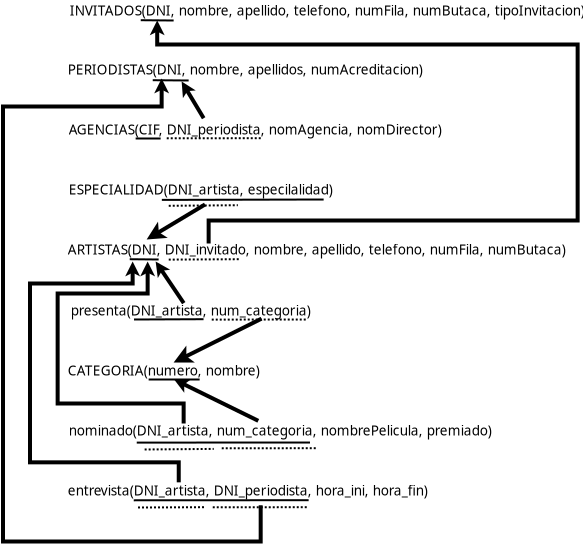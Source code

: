<?xml version="1.0" encoding="UTF-8"?>
<dia:diagram xmlns:dia="http://www.lysator.liu.se/~alla/dia/">
  <dia:layer name="Fondo" visible="true" connectable="true" active="true">
    <dia:object type="Standard - Text" version="1" id="O0">
      <dia:attribute name="obj_pos">
        <dia:point val="24.15,23"/>
      </dia:attribute>
      <dia:attribute name="obj_bb">
        <dia:rectangle val="24.15,22.276;33.638,23.198"/>
      </dia:attribute>
      <dia:attribute name="text">
        <dia:composite type="text">
          <dia:attribute name="string">
            <dia:string>#CATEGORIA(numero, nombre)#</dia:string>
          </dia:attribute>
          <dia:attribute name="font">
            <dia:font family="sans" style="0" name="Helvetica"/>
          </dia:attribute>
          <dia:attribute name="height">
            <dia:real val="0.847"/>
          </dia:attribute>
          <dia:attribute name="pos">
            <dia:point val="24.15,23"/>
          </dia:attribute>
          <dia:attribute name="color">
            <dia:color val="#000000ff"/>
          </dia:attribute>
          <dia:attribute name="alignment">
            <dia:enum val="0"/>
          </dia:attribute>
        </dia:composite>
      </dia:attribute>
      <dia:attribute name="valign">
        <dia:enum val="3"/>
      </dia:attribute>
    </dia:object>
    <dia:object type="Standard - Text" version="1" id="O1">
      <dia:attribute name="obj_pos">
        <dia:point val="27.1,7.5"/>
      </dia:attribute>
      <dia:attribute name="obj_bb">
        <dia:rectangle val="27.1,6.816;27.1,7.688"/>
      </dia:attribute>
      <dia:attribute name="text">
        <dia:composite type="text">
          <dia:attribute name="string">
            <dia:string>##</dia:string>
          </dia:attribute>
          <dia:attribute name="font">
            <dia:font family="sans" style="80" name="Helvetica-Bold"/>
          </dia:attribute>
          <dia:attribute name="height">
            <dia:real val="0.8"/>
          </dia:attribute>
          <dia:attribute name="pos">
            <dia:point val="27.1,7.5"/>
          </dia:attribute>
          <dia:attribute name="color">
            <dia:color val="#000000ff"/>
          </dia:attribute>
          <dia:attribute name="alignment">
            <dia:enum val="0"/>
          </dia:attribute>
        </dia:composite>
      </dia:attribute>
      <dia:attribute name="valign">
        <dia:enum val="3"/>
      </dia:attribute>
    </dia:object>
    <dia:object type="Standard - Text" version="1" id="O2">
      <dia:attribute name="obj_pos">
        <dia:point val="24.15,7.95"/>
      </dia:attribute>
      <dia:attribute name="obj_bb">
        <dia:rectangle val="24.15,7.226;41.87,8.148"/>
      </dia:attribute>
      <dia:attribute name="text">
        <dia:composite type="text">
          <dia:attribute name="string">
            <dia:string>#PERIODISTAS(DNI, nombre, apellidos, numAcreditacion)#</dia:string>
          </dia:attribute>
          <dia:attribute name="font">
            <dia:font family="sans" style="0" name="Helvetica"/>
          </dia:attribute>
          <dia:attribute name="height">
            <dia:real val="0.847"/>
          </dia:attribute>
          <dia:attribute name="pos">
            <dia:point val="24.15,7.95"/>
          </dia:attribute>
          <dia:attribute name="color">
            <dia:color val="#000000ff"/>
          </dia:attribute>
          <dia:attribute name="alignment">
            <dia:enum val="0"/>
          </dia:attribute>
        </dia:composite>
      </dia:attribute>
      <dia:attribute name="valign">
        <dia:enum val="3"/>
      </dia:attribute>
    </dia:object>
    <dia:object type="Standard - Text" version="1" id="O3">
      <dia:attribute name="obj_pos">
        <dia:point val="24.2,13.95"/>
      </dia:attribute>
      <dia:attribute name="obj_bb">
        <dia:rectangle val="24.2,13.226;37.28,14.149"/>
      </dia:attribute>
      <dia:attribute name="text">
        <dia:composite type="text">
          <dia:attribute name="string">
            <dia:string>#ESPECIALIDAD(DNI_artista, especilalidad)#</dia:string>
          </dia:attribute>
          <dia:attribute name="font">
            <dia:font family="sans" style="0" name="Helvetica"/>
          </dia:attribute>
          <dia:attribute name="height">
            <dia:real val="0.847"/>
          </dia:attribute>
          <dia:attribute name="pos">
            <dia:point val="24.2,13.95"/>
          </dia:attribute>
          <dia:attribute name="color">
            <dia:color val="#000000ff"/>
          </dia:attribute>
          <dia:attribute name="alignment">
            <dia:enum val="0"/>
          </dia:attribute>
        </dia:composite>
      </dia:attribute>
      <dia:attribute name="valign">
        <dia:enum val="3"/>
      </dia:attribute>
    </dia:object>
    <dia:object type="Standard - Text" version="1" id="O4">
      <dia:attribute name="obj_pos">
        <dia:point val="24.25,5"/>
      </dia:attribute>
      <dia:attribute name="obj_bb">
        <dia:rectangle val="24.25,4.276;49.867,5.198"/>
      </dia:attribute>
      <dia:attribute name="text">
        <dia:composite type="text">
          <dia:attribute name="string">
            <dia:string>#INVITADOS(DNI, nombre, apellido, telefono, numFila, numButaca, tipoInvitacion)#</dia:string>
          </dia:attribute>
          <dia:attribute name="font">
            <dia:font family="sans" style="0" name="Helvetica"/>
          </dia:attribute>
          <dia:attribute name="height">
            <dia:real val="0.847"/>
          </dia:attribute>
          <dia:attribute name="pos">
            <dia:point val="24.25,5"/>
          </dia:attribute>
          <dia:attribute name="color">
            <dia:color val="#000000ff"/>
          </dia:attribute>
          <dia:attribute name="alignment">
            <dia:enum val="0"/>
          </dia:attribute>
        </dia:composite>
      </dia:attribute>
      <dia:attribute name="valign">
        <dia:enum val="3"/>
      </dia:attribute>
    </dia:object>
    <dia:object type="Standard - Text" version="1" id="O5">
      <dia:attribute name="obj_pos">
        <dia:point val="24.15,16.95"/>
      </dia:attribute>
      <dia:attribute name="obj_bb">
        <dia:rectangle val="24.15,16.226;48.932,17.148"/>
      </dia:attribute>
      <dia:attribute name="text">
        <dia:composite type="text">
          <dia:attribute name="string">
            <dia:string>#ARTISTAS(DNI, DNI_invitado, nombre, apellido, telefono, numFila, numButaca)#</dia:string>
          </dia:attribute>
          <dia:attribute name="font">
            <dia:font family="sans" style="0" name="Helvetica"/>
          </dia:attribute>
          <dia:attribute name="height">
            <dia:real val="0.847"/>
          </dia:attribute>
          <dia:attribute name="pos">
            <dia:point val="24.15,16.95"/>
          </dia:attribute>
          <dia:attribute name="color">
            <dia:color val="#000000ff"/>
          </dia:attribute>
          <dia:attribute name="alignment">
            <dia:enum val="0"/>
          </dia:attribute>
        </dia:composite>
      </dia:attribute>
      <dia:attribute name="valign">
        <dia:enum val="3"/>
      </dia:attribute>
    </dia:object>
    <dia:object type="Standard - Line" version="0" id="O6">
      <dia:attribute name="obj_pos">
        <dia:point val="28.2,23.2"/>
      </dia:attribute>
      <dia:attribute name="obj_bb">
        <dia:rectangle val="28.15,23.15;30.8,23.25"/>
      </dia:attribute>
      <dia:attribute name="conn_endpoints">
        <dia:point val="28.2,23.2"/>
        <dia:point val="30.75,23.2"/>
      </dia:attribute>
      <dia:attribute name="numcp">
        <dia:int val="1"/>
      </dia:attribute>
    </dia:object>
    <dia:object type="Standard - Line" version="0" id="O7">
      <dia:attribute name="obj_pos">
        <dia:point val="28.405,8.235"/>
      </dia:attribute>
      <dia:attribute name="obj_bb">
        <dia:rectangle val="28.355,8.185;30.25,8.3"/>
      </dia:attribute>
      <dia:attribute name="conn_endpoints">
        <dia:point val="28.405,8.235"/>
        <dia:point val="30.2,8.25"/>
      </dia:attribute>
      <dia:attribute name="numcp">
        <dia:int val="1"/>
      </dia:attribute>
    </dia:object>
    <dia:object type="Standard - Line" version="0" id="O8">
      <dia:attribute name="obj_pos">
        <dia:point val="28.86,14.22"/>
      </dia:attribute>
      <dia:attribute name="obj_bb">
        <dia:rectangle val="28.81,14.15;37.0,14.27"/>
      </dia:attribute>
      <dia:attribute name="conn_endpoints">
        <dia:point val="28.86,14.22"/>
        <dia:point val="36.95,14.2"/>
      </dia:attribute>
      <dia:attribute name="numcp">
        <dia:int val="1"/>
      </dia:attribute>
    </dia:object>
    <dia:object type="Standard - Line" version="0" id="O9">
      <dia:attribute name="obj_pos">
        <dia:point val="27.805,5.235"/>
      </dia:attribute>
      <dia:attribute name="obj_bb">
        <dia:rectangle val="27.755,5.185;29.5,5.3"/>
      </dia:attribute>
      <dia:attribute name="conn_endpoints">
        <dia:point val="27.805,5.235"/>
        <dia:point val="29.45,5.25"/>
      </dia:attribute>
      <dia:attribute name="numcp">
        <dia:int val="1"/>
      </dia:attribute>
    </dia:object>
    <dia:object type="Standard - Line" version="0" id="O10">
      <dia:attribute name="obj_pos">
        <dia:point val="27.255,17.186"/>
      </dia:attribute>
      <dia:attribute name="obj_bb">
        <dia:rectangle val="27.205,17.135;28.75,17.25"/>
      </dia:attribute>
      <dia:attribute name="conn_endpoints">
        <dia:point val="27.255,17.186"/>
        <dia:point val="28.7,17.2"/>
      </dia:attribute>
      <dia:attribute name="numcp">
        <dia:int val="1"/>
      </dia:attribute>
    </dia:object>
    <dia:object type="Standard - Line" version="0" id="O11">
      <dia:attribute name="obj_pos">
        <dia:point val="29.205,17.205"/>
      </dia:attribute>
      <dia:attribute name="obj_bb">
        <dia:rectangle val="29.155,17.135;32.846,17.256"/>
      </dia:attribute>
      <dia:attribute name="conn_endpoints">
        <dia:point val="29.205,17.205"/>
        <dia:point val="32.795,17.185"/>
      </dia:attribute>
      <dia:attribute name="numcp">
        <dia:int val="1"/>
      </dia:attribute>
      <dia:attribute name="line_style">
        <dia:enum val="4"/>
      </dia:attribute>
    </dia:object>
    <dia:object type="Standard - Text" version="1" id="O12">
      <dia:attribute name="obj_pos">
        <dia:point val="24.3,20"/>
      </dia:attribute>
      <dia:attribute name="obj_bb">
        <dia:rectangle val="24.3,19.276;36.21,20.198"/>
      </dia:attribute>
      <dia:attribute name="text">
        <dia:composite type="text">
          <dia:attribute name="string">
            <dia:string>#presenta(DNI_artista, num_categoria)#</dia:string>
          </dia:attribute>
          <dia:attribute name="font">
            <dia:font family="sans" style="0" name="Helvetica"/>
          </dia:attribute>
          <dia:attribute name="height">
            <dia:real val="0.847"/>
          </dia:attribute>
          <dia:attribute name="pos">
            <dia:point val="24.3,20"/>
          </dia:attribute>
          <dia:attribute name="color">
            <dia:color val="#000000ff"/>
          </dia:attribute>
          <dia:attribute name="alignment">
            <dia:enum val="0"/>
          </dia:attribute>
        </dia:composite>
      </dia:attribute>
      <dia:attribute name="valign">
        <dia:enum val="3"/>
      </dia:attribute>
    </dia:object>
    <dia:object type="Standard - Line" version="0" id="O13">
      <dia:attribute name="obj_pos">
        <dia:point val="27.468,20.2"/>
      </dia:attribute>
      <dia:attribute name="obj_bb">
        <dia:rectangle val="27.417,20.135;30.995,20.25"/>
      </dia:attribute>
      <dia:attribute name="conn_endpoints">
        <dia:point val="27.468,20.2"/>
        <dia:point val="30.945,20.185"/>
      </dia:attribute>
      <dia:attribute name="numcp">
        <dia:int val="1"/>
      </dia:attribute>
    </dia:object>
    <dia:object type="Standard - Line" version="0" id="O14">
      <dia:attribute name="obj_pos">
        <dia:point val="31.355,20.205"/>
      </dia:attribute>
      <dia:attribute name="obj_bb">
        <dia:rectangle val="31.305,20.15;36.2,20.255"/>
      </dia:attribute>
      <dia:attribute name="conn_endpoints">
        <dia:point val="31.355,20.205"/>
        <dia:point val="36.15,20.2"/>
      </dia:attribute>
      <dia:attribute name="numcp">
        <dia:int val="1"/>
      </dia:attribute>
      <dia:attribute name="line_style">
        <dia:enum val="4"/>
      </dia:attribute>
    </dia:object>
    <dia:object type="Standard - Text" version="1" id="O15">
      <dia:attribute name="obj_pos">
        <dia:point val="24.2,26"/>
      </dia:attribute>
      <dia:attribute name="obj_bb">
        <dia:rectangle val="24.2,25.276;45.315,26.198"/>
      </dia:attribute>
      <dia:attribute name="text">
        <dia:composite type="text">
          <dia:attribute name="string">
            <dia:string>#nominado(DNI_artista, num_categoria, nombrePelicula, premiado)#</dia:string>
          </dia:attribute>
          <dia:attribute name="font">
            <dia:font family="sans" style="0" name="Helvetica"/>
          </dia:attribute>
          <dia:attribute name="height">
            <dia:real val="0.847"/>
          </dia:attribute>
          <dia:attribute name="pos">
            <dia:point val="24.2,26"/>
          </dia:attribute>
          <dia:attribute name="color">
            <dia:color val="#000000ff"/>
          </dia:attribute>
          <dia:attribute name="alignment">
            <dia:enum val="0"/>
          </dia:attribute>
        </dia:composite>
      </dia:attribute>
      <dia:attribute name="valign">
        <dia:enum val="3"/>
      </dia:attribute>
    </dia:object>
    <dia:object type="Standard - Line" version="0" id="O16">
      <dia:attribute name="obj_pos">
        <dia:point val="27.605,26.355"/>
      </dia:attribute>
      <dia:attribute name="obj_bb">
        <dia:rectangle val="27.555,26.3;36.318,26.405"/>
      </dia:attribute>
      <dia:attribute name="conn_endpoints">
        <dia:point val="27.605,26.355"/>
        <dia:point val="36.268,26.35"/>
      </dia:attribute>
      <dia:attribute name="numcp">
        <dia:int val="1"/>
      </dia:attribute>
    </dia:object>
    <dia:object type="Standard - Line" version="0" id="O17">
      <dia:attribute name="obj_pos">
        <dia:point val="31.855,26.64"/>
      </dia:attribute>
      <dia:attribute name="obj_bb">
        <dia:rectangle val="31.805,26.585;36.7,26.69"/>
      </dia:attribute>
      <dia:attribute name="conn_endpoints">
        <dia:point val="31.855,26.64"/>
        <dia:point val="36.65,26.635"/>
      </dia:attribute>
      <dia:attribute name="numcp">
        <dia:int val="1"/>
      </dia:attribute>
      <dia:attribute name="line_style">
        <dia:enum val="4"/>
      </dia:attribute>
    </dia:object>
    <dia:object type="Standard - Line" version="0" id="O18">
      <dia:attribute name="obj_pos">
        <dia:point val="28,26.7"/>
      </dia:attribute>
      <dia:attribute name="obj_bb">
        <dia:rectangle val="27.95,26.62;31.505,26.75"/>
      </dia:attribute>
      <dia:attribute name="conn_endpoints">
        <dia:point val="28,26.7"/>
        <dia:point val="31.455,26.67"/>
      </dia:attribute>
      <dia:attribute name="numcp">
        <dia:int val="1"/>
      </dia:attribute>
      <dia:attribute name="line_style">
        <dia:enum val="4"/>
      </dia:attribute>
    </dia:object>
    <dia:object type="Standard - Text" version="1" id="O19">
      <dia:attribute name="obj_pos">
        <dia:point val="24.15,29"/>
      </dia:attribute>
      <dia:attribute name="obj_bb">
        <dia:rectangle val="24.15,28.276;42.23,29.198"/>
      </dia:attribute>
      <dia:attribute name="text">
        <dia:composite type="text">
          <dia:attribute name="string">
            <dia:string>#entrevista(DNI_artista, DNI_periodista, hora_ini, hora_fin)#</dia:string>
          </dia:attribute>
          <dia:attribute name="font">
            <dia:font family="sans" style="0" name="Helvetica"/>
          </dia:attribute>
          <dia:attribute name="height">
            <dia:real val="0.847"/>
          </dia:attribute>
          <dia:attribute name="pos">
            <dia:point val="24.15,29"/>
          </dia:attribute>
          <dia:attribute name="color">
            <dia:color val="#000000ff"/>
          </dia:attribute>
          <dia:attribute name="alignment">
            <dia:enum val="0"/>
          </dia:attribute>
        </dia:composite>
      </dia:attribute>
      <dia:attribute name="valign">
        <dia:enum val="3"/>
      </dia:attribute>
    </dia:object>
    <dia:object type="Standard - Line" version="0" id="O20">
      <dia:attribute name="obj_pos">
        <dia:point val="27.455,29.24"/>
      </dia:attribute>
      <dia:attribute name="obj_bb">
        <dia:rectangle val="27.405,29.185;36.25,29.29"/>
      </dia:attribute>
      <dia:attribute name="conn_endpoints">
        <dia:point val="27.455,29.24"/>
        <dia:point val="36.2,29.235"/>
      </dia:attribute>
      <dia:attribute name="numcp">
        <dia:int val="1"/>
      </dia:attribute>
    </dia:object>
    <dia:object type="Standard - Line" version="0" id="O21">
      <dia:attribute name="obj_pos">
        <dia:point val="27.668,29.6"/>
      </dia:attribute>
      <dia:attribute name="obj_bb">
        <dia:rectangle val="27.617,29.535;31.11,29.65"/>
      </dia:attribute>
      <dia:attribute name="conn_endpoints">
        <dia:point val="27.668,29.6"/>
        <dia:point val="31.06,29.585"/>
      </dia:attribute>
      <dia:attribute name="numcp">
        <dia:int val="1"/>
      </dia:attribute>
      <dia:attribute name="line_style">
        <dia:enum val="4"/>
      </dia:attribute>
    </dia:object>
    <dia:object type="Standard - Line" version="0" id="O22">
      <dia:attribute name="obj_pos">
        <dia:point val="31.405,29.59"/>
      </dia:attribute>
      <dia:attribute name="obj_bb">
        <dia:rectangle val="31.355,29.535;36.25,29.64"/>
      </dia:attribute>
      <dia:attribute name="conn_endpoints">
        <dia:point val="31.405,29.59"/>
        <dia:point val="36.2,29.585"/>
      </dia:attribute>
      <dia:attribute name="numcp">
        <dia:int val="1"/>
      </dia:attribute>
      <dia:attribute name="line_style">
        <dia:enum val="4"/>
      </dia:attribute>
    </dia:object>
    <dia:object type="Standard - Text" version="1" id="O23">
      <dia:attribute name="obj_pos">
        <dia:point val="24.2,10.95"/>
      </dia:attribute>
      <dia:attribute name="obj_bb">
        <dia:rectangle val="24.2,10.226;42.688,11.149"/>
      </dia:attribute>
      <dia:attribute name="text">
        <dia:composite type="text">
          <dia:attribute name="string">
            <dia:string>#AGENCIAS(CIF, DNI_periodista, nomAgencia, nomDirector)#</dia:string>
          </dia:attribute>
          <dia:attribute name="font">
            <dia:font family="sans" style="0" name="Helvetica"/>
          </dia:attribute>
          <dia:attribute name="height">
            <dia:real val="0.847"/>
          </dia:attribute>
          <dia:attribute name="pos">
            <dia:point val="24.2,10.95"/>
          </dia:attribute>
          <dia:attribute name="color">
            <dia:color val="#000000ff"/>
          </dia:attribute>
          <dia:attribute name="alignment">
            <dia:enum val="0"/>
          </dia:attribute>
        </dia:composite>
      </dia:attribute>
      <dia:attribute name="valign">
        <dia:enum val="3"/>
      </dia:attribute>
    </dia:object>
    <dia:object type="Standard - Line" version="0" id="O24">
      <dia:attribute name="obj_pos">
        <dia:point val="27.55,11.15"/>
      </dia:attribute>
      <dia:attribute name="obj_bb">
        <dia:rectangle val="27.5,11.1;28.85,11.2"/>
      </dia:attribute>
      <dia:attribute name="conn_endpoints">
        <dia:point val="27.55,11.15"/>
        <dia:point val="28.8,11.15"/>
      </dia:attribute>
      <dia:attribute name="numcp">
        <dia:int val="1"/>
      </dia:attribute>
    </dia:object>
    <dia:object type="Standard - Line" version="0" id="O25">
      <dia:attribute name="obj_pos">
        <dia:point val="29.105,11.14"/>
      </dia:attribute>
      <dia:attribute name="obj_bb">
        <dia:rectangle val="29.055,11.085;33.95,11.19"/>
      </dia:attribute>
      <dia:attribute name="conn_endpoints">
        <dia:point val="29.105,11.14"/>
        <dia:point val="33.9,11.135"/>
      </dia:attribute>
      <dia:attribute name="numcp">
        <dia:int val="1"/>
      </dia:attribute>
      <dia:attribute name="line_style">
        <dia:enum val="4"/>
      </dia:attribute>
    </dia:object>
    <dia:object type="Standard - Line" version="0" id="O26">
      <dia:attribute name="obj_pos">
        <dia:point val="29.205,14.515"/>
      </dia:attribute>
      <dia:attribute name="obj_bb">
        <dia:rectangle val="29.155,14.435;32.711,14.566"/>
      </dia:attribute>
      <dia:attribute name="conn_endpoints">
        <dia:point val="29.205,14.515"/>
        <dia:point val="32.66,14.486"/>
      </dia:attribute>
      <dia:attribute name="numcp">
        <dia:int val="1"/>
      </dia:attribute>
      <dia:attribute name="line_style">
        <dia:enum val="4"/>
      </dia:attribute>
    </dia:object>
    <dia:object type="Standard - ZigZagLine" version="1" id="O27">
      <dia:attribute name="obj_pos">
        <dia:point val="29.95,25.3"/>
      </dia:attribute>
      <dia:attribute name="obj_bb">
        <dia:rectangle val="23.55,17.2;30.05,25.4"/>
      </dia:attribute>
      <dia:attribute name="orth_points">
        <dia:point val="29.95,25.3"/>
        <dia:point val="29.95,24.4"/>
        <dia:point val="23.65,24.4"/>
        <dia:point val="23.65,18.9"/>
        <dia:point val="28.15,18.9"/>
        <dia:point val="28.15,17.3"/>
      </dia:attribute>
      <dia:attribute name="orth_orient">
        <dia:enum val="1"/>
        <dia:enum val="0"/>
        <dia:enum val="1"/>
        <dia:enum val="0"/>
        <dia:enum val="1"/>
      </dia:attribute>
      <dia:attribute name="autorouting">
        <dia:boolean val="false"/>
      </dia:attribute>
      <dia:attribute name="line_width">
        <dia:real val="0.2"/>
      </dia:attribute>
      <dia:attribute name="line_caps">
        <dia:enum val="2"/>
      </dia:attribute>
      <dia:attribute name="end_arrow">
        <dia:enum val="22"/>
      </dia:attribute>
      <dia:attribute name="end_arrow_length">
        <dia:real val="0.3"/>
      </dia:attribute>
      <dia:attribute name="end_arrow_width">
        <dia:real val="0.3"/>
      </dia:attribute>
    </dia:object>
    <dia:object type="Standard - Line" version="0" id="O28">
      <dia:attribute name="obj_pos">
        <dia:point val="30.933,14.5"/>
      </dia:attribute>
      <dia:attribute name="obj_bb">
        <dia:rectangle val="27.963,14.363;31.07,16.337"/>
      </dia:attribute>
      <dia:attribute name="conn_endpoints">
        <dia:point val="30.933,14.5"/>
        <dia:point val="28.1,16.2"/>
      </dia:attribute>
      <dia:attribute name="numcp">
        <dia:int val="1"/>
      </dia:attribute>
      <dia:attribute name="line_width">
        <dia:real val="0.2"/>
      </dia:attribute>
      <dia:attribute name="line_caps">
        <dia:enum val="2"/>
      </dia:attribute>
      <dia:attribute name="end_arrow">
        <dia:enum val="22"/>
      </dia:attribute>
      <dia:attribute name="end_arrow_length">
        <dia:real val="0.5"/>
      </dia:attribute>
      <dia:attribute name="end_arrow_width">
        <dia:real val="0.5"/>
      </dia:attribute>
      <dia:connections>
        <dia:connection handle="0" to="O26" connection="0"/>
      </dia:connections>
    </dia:object>
    <dia:object type="Standard - Line" version="0" id="O29">
      <dia:attribute name="obj_pos">
        <dia:point val="29.9,19.3"/>
      </dia:attribute>
      <dia:attribute name="obj_bb">
        <dia:rectangle val="28.411,17.161;30.039,19.439"/>
      </dia:attribute>
      <dia:attribute name="conn_endpoints">
        <dia:point val="29.9,19.3"/>
        <dia:point val="28.55,17.3"/>
      </dia:attribute>
      <dia:attribute name="numcp">
        <dia:int val="1"/>
      </dia:attribute>
      <dia:attribute name="line_width">
        <dia:real val="0.2"/>
      </dia:attribute>
      <dia:attribute name="line_caps">
        <dia:enum val="2"/>
      </dia:attribute>
      <dia:attribute name="end_arrow">
        <dia:enum val="22"/>
      </dia:attribute>
      <dia:attribute name="end_arrow_length">
        <dia:real val="0.3"/>
      </dia:attribute>
      <dia:attribute name="end_arrow_width">
        <dia:real val="0.3"/>
      </dia:attribute>
    </dia:object>
    <dia:object type="Standard - ZigZagLine" version="1" id="O30">
      <dia:attribute name="obj_pos">
        <dia:point val="29.705,28.242"/>
      </dia:attribute>
      <dia:attribute name="obj_bb">
        <dia:rectangle val="22.168,17.2;29.805,28.342"/>
      </dia:attribute>
      <dia:attribute name="orth_points">
        <dia:point val="29.705,28.242"/>
        <dia:point val="29.705,27.342"/>
        <dia:point val="22.268,27.342"/>
        <dia:point val="22.268,18.4"/>
        <dia:point val="27.4,18.4"/>
        <dia:point val="27.4,17.3"/>
      </dia:attribute>
      <dia:attribute name="orth_orient">
        <dia:enum val="1"/>
        <dia:enum val="0"/>
        <dia:enum val="1"/>
        <dia:enum val="0"/>
        <dia:enum val="1"/>
      </dia:attribute>
      <dia:attribute name="autorouting">
        <dia:boolean val="false"/>
      </dia:attribute>
      <dia:attribute name="line_width">
        <dia:real val="0.2"/>
      </dia:attribute>
      <dia:attribute name="line_caps">
        <dia:enum val="2"/>
      </dia:attribute>
      <dia:attribute name="end_arrow">
        <dia:enum val="22"/>
      </dia:attribute>
      <dia:attribute name="end_arrow_length">
        <dia:real val="0.3"/>
      </dia:attribute>
      <dia:attribute name="end_arrow_width">
        <dia:real val="0.3"/>
      </dia:attribute>
    </dia:object>
    <dia:object type="Standard - Line" version="0" id="O31">
      <dia:attribute name="obj_pos">
        <dia:point val="30.9,10.05"/>
      </dia:attribute>
      <dia:attribute name="obj_bb">
        <dia:rectangle val="29.713,8.163;31.037,10.187"/>
      </dia:attribute>
      <dia:attribute name="conn_endpoints">
        <dia:point val="30.9,10.05"/>
        <dia:point val="29.85,8.3"/>
      </dia:attribute>
      <dia:attribute name="numcp">
        <dia:int val="1"/>
      </dia:attribute>
      <dia:attribute name="line_width">
        <dia:real val="0.2"/>
      </dia:attribute>
      <dia:attribute name="line_caps">
        <dia:enum val="2"/>
      </dia:attribute>
      <dia:attribute name="end_arrow">
        <dia:enum val="22"/>
      </dia:attribute>
      <dia:attribute name="end_arrow_length">
        <dia:real val="0.3"/>
      </dia:attribute>
      <dia:attribute name="end_arrow_width">
        <dia:real val="0.3"/>
      </dia:attribute>
    </dia:object>
    <dia:object type="Standard - ZigZagLine" version="1" id="O32">
      <dia:attribute name="obj_pos">
        <dia:point val="33.802,29.588"/>
      </dia:attribute>
      <dia:attribute name="obj_bb">
        <dia:rectangle val="20.818,8.05;33.902,31.4"/>
      </dia:attribute>
      <dia:attribute name="orth_points">
        <dia:point val="33.802,29.588"/>
        <dia:point val="33.802,31.3"/>
        <dia:point val="20.918,31.3"/>
        <dia:point val="20.918,9.55"/>
        <dia:point val="28.85,9.55"/>
        <dia:point val="28.85,8.15"/>
      </dia:attribute>
      <dia:attribute name="orth_orient">
        <dia:enum val="1"/>
        <dia:enum val="0"/>
        <dia:enum val="1"/>
        <dia:enum val="0"/>
        <dia:enum val="1"/>
      </dia:attribute>
      <dia:attribute name="autorouting">
        <dia:boolean val="false"/>
      </dia:attribute>
      <dia:attribute name="line_width">
        <dia:real val="0.2"/>
      </dia:attribute>
      <dia:attribute name="line_caps">
        <dia:enum val="2"/>
      </dia:attribute>
      <dia:attribute name="end_arrow">
        <dia:enum val="22"/>
      </dia:attribute>
      <dia:attribute name="end_arrow_length">
        <dia:real val="0.3"/>
      </dia:attribute>
      <dia:attribute name="end_arrow_width">
        <dia:real val="0.3"/>
      </dia:attribute>
      <dia:connections>
        <dia:connection handle="0" to="O22" connection="0"/>
      </dia:connections>
    </dia:object>
    <dia:object type="Standard - Line" version="0" id="O33">
      <dia:attribute name="obj_pos">
        <dia:point val="33.592,25.222"/>
      </dia:attribute>
      <dia:attribute name="obj_bb">
        <dia:rectangle val="29.341,23.066;33.726,25.356"/>
      </dia:attribute>
      <dia:attribute name="conn_endpoints">
        <dia:point val="33.592,25.222"/>
        <dia:point val="29.475,23.2"/>
      </dia:attribute>
      <dia:attribute name="numcp">
        <dia:int val="1"/>
      </dia:attribute>
      <dia:attribute name="line_width">
        <dia:real val="0.2"/>
      </dia:attribute>
      <dia:attribute name="line_caps">
        <dia:enum val="2"/>
      </dia:attribute>
      <dia:attribute name="end_arrow">
        <dia:enum val="22"/>
      </dia:attribute>
      <dia:attribute name="end_arrow_length">
        <dia:real val="0.3"/>
      </dia:attribute>
      <dia:attribute name="end_arrow_width">
        <dia:real val="0.3"/>
      </dia:attribute>
      <dia:connections>
        <dia:connection handle="1" to="O6" connection="0"/>
      </dia:connections>
    </dia:object>
    <dia:object type="Standard - Line" version="0" id="O34">
      <dia:attribute name="obj_pos">
        <dia:point val="33.753,20.203"/>
      </dia:attribute>
      <dia:attribute name="obj_bb">
        <dia:rectangle val="29.316,20.069;33.887,22.484"/>
      </dia:attribute>
      <dia:attribute name="conn_endpoints">
        <dia:point val="33.753,20.203"/>
        <dia:point val="29.45,22.35"/>
      </dia:attribute>
      <dia:attribute name="numcp">
        <dia:int val="1"/>
      </dia:attribute>
      <dia:attribute name="line_width">
        <dia:real val="0.2"/>
      </dia:attribute>
      <dia:attribute name="line_caps">
        <dia:enum val="2"/>
      </dia:attribute>
      <dia:attribute name="end_arrow">
        <dia:enum val="22"/>
      </dia:attribute>
      <dia:attribute name="end_arrow_length">
        <dia:real val="0.5"/>
      </dia:attribute>
      <dia:attribute name="end_arrow_width">
        <dia:real val="0.5"/>
      </dia:attribute>
      <dia:connections>
        <dia:connection handle="0" to="O14" connection="0"/>
      </dia:connections>
    </dia:object>
    <dia:object type="Standard - ZigZagLine" version="1" id="O35">
      <dia:attribute name="obj_pos">
        <dia:point val="31.2,16.3"/>
      </dia:attribute>
      <dia:attribute name="obj_bb">
        <dia:rectangle val="28.254,5.143;49.75,16.4"/>
      </dia:attribute>
      <dia:attribute name="orth_points">
        <dia:point val="31.2,16.3"/>
        <dia:point val="31.2,15.25"/>
        <dia:point val="49.65,15.25"/>
        <dia:point val="49.65,6.45"/>
        <dia:point val="28.628,6.45"/>
        <dia:point val="28.628,5.243"/>
      </dia:attribute>
      <dia:attribute name="orth_orient">
        <dia:enum val="1"/>
        <dia:enum val="0"/>
        <dia:enum val="1"/>
        <dia:enum val="0"/>
        <dia:enum val="1"/>
      </dia:attribute>
      <dia:attribute name="autorouting">
        <dia:boolean val="false"/>
      </dia:attribute>
      <dia:attribute name="line_width">
        <dia:real val="0.2"/>
      </dia:attribute>
      <dia:attribute name="line_caps">
        <dia:enum val="2"/>
      </dia:attribute>
      <dia:attribute name="end_arrow">
        <dia:enum val="22"/>
      </dia:attribute>
      <dia:attribute name="end_arrow_length">
        <dia:real val="0.3"/>
      </dia:attribute>
      <dia:attribute name="end_arrow_width">
        <dia:real val="0.3"/>
      </dia:attribute>
      <dia:connections>
        <dia:connection handle="1" to="O9" connection="0"/>
      </dia:connections>
    </dia:object>
  </dia:layer>
</dia:diagram>
